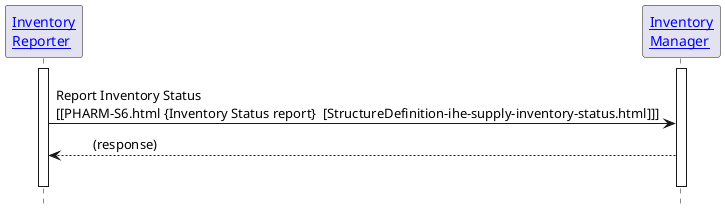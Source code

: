 @startuml

hide footbox

'!include ./style.iuml


participant "[[actors_and_transactions.html#inventory-reporter Inventory\nReporter]]" as IR
participant "[[actors_and_transactions.html#inventory-manager Inventory\nManager]]" as IM

activate IR
activate IM

IR -[hidden]> IM
IR -> IM: Report Inventory Status \n[[PHARM-S6.html {Inventory Status report}  ~[StructureDefinition-ihe-supply-inventory-status.html~]]]
IR <-- IM: \t(response)\t
IR -[hidden]> IM :"  "

deactivate IR
deactivate IM

@enduml

